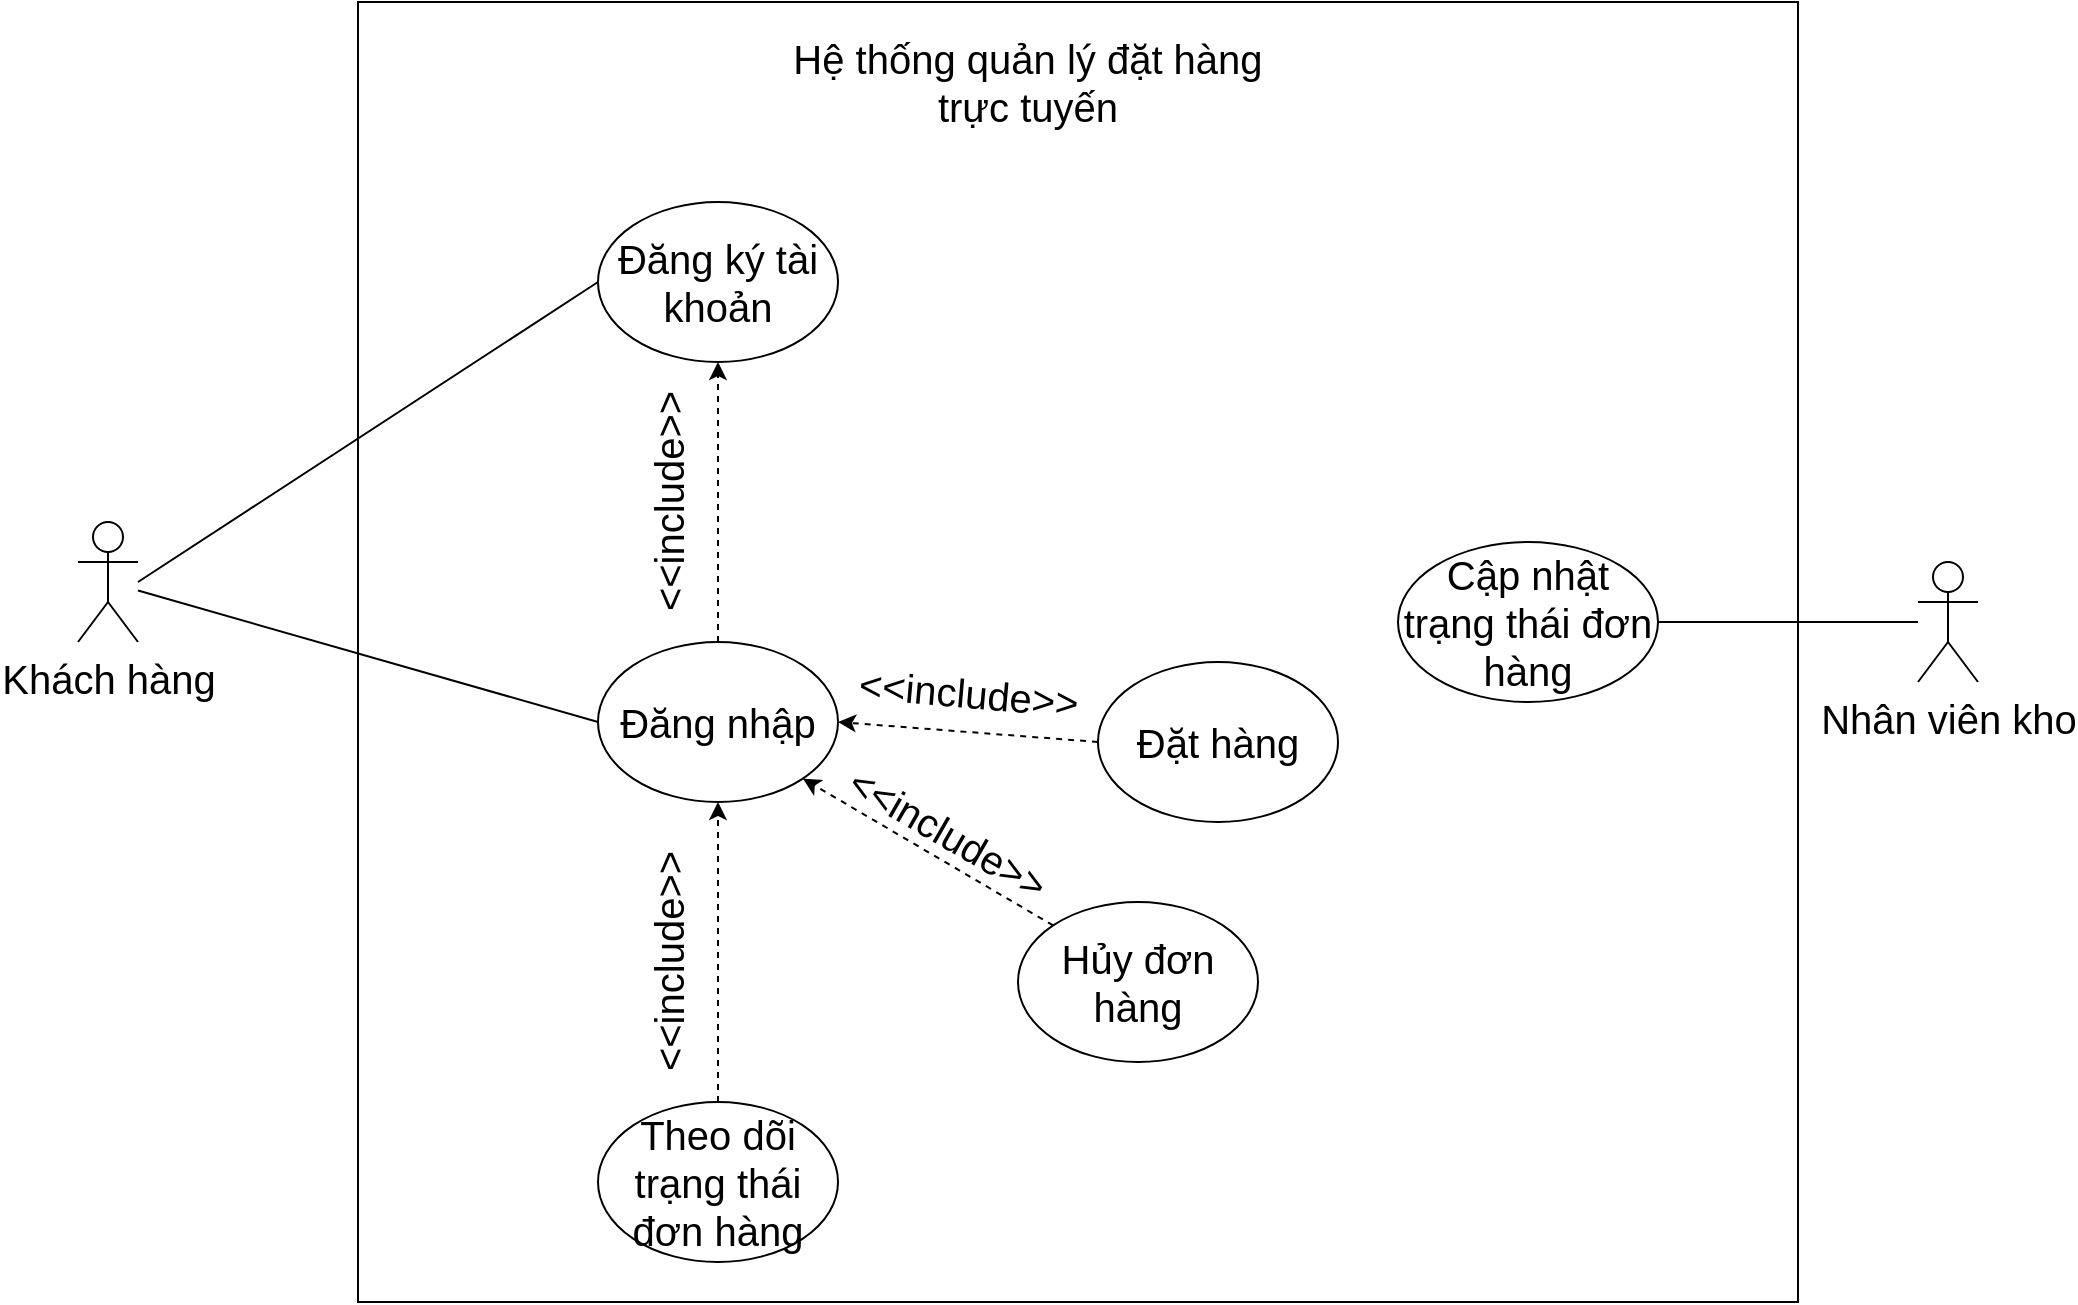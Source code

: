 <mxfile version="24.8.4" pages="4">
  <diagram name="UseCase" id="ci7VGyilfjmVflIaxhgv">
    <mxGraphModel dx="1346" dy="867" grid="1" gridSize="10" guides="1" tooltips="1" connect="1" arrows="1" fold="1" page="1" pageScale="1" pageWidth="850" pageHeight="1100" math="0" shadow="0">
      <root>
        <mxCell id="0" />
        <mxCell id="1" parent="0" />
        <mxCell id="mm309dV-5ZAsee5wpC9--27" value="" style="rounded=0;whiteSpace=wrap;html=1;fillColor=none;fontSize=20;" vertex="1" parent="1">
          <mxGeometry x="550" y="120" width="720" height="650" as="geometry" />
        </mxCell>
        <mxCell id="mm309dV-5ZAsee5wpC9--1" value="Khách hàng" style="shape=umlActor;verticalLabelPosition=bottom;verticalAlign=top;html=1;outlineConnect=0;fontSize=20;" vertex="1" parent="1">
          <mxGeometry x="410" y="380" width="30" height="60" as="geometry" />
        </mxCell>
        <mxCell id="mm309dV-5ZAsee5wpC9--2" value="Nhân viên kho" style="shape=umlActor;verticalLabelPosition=bottom;verticalAlign=top;html=1;outlineConnect=0;fontSize=20;" vertex="1" parent="1">
          <mxGeometry x="1330" y="400" width="30" height="60" as="geometry" />
        </mxCell>
        <mxCell id="mm309dV-5ZAsee5wpC9--3" value="Đăng ký tài khoản" style="ellipse;whiteSpace=wrap;html=1;fontSize=20;" vertex="1" parent="1">
          <mxGeometry x="670" y="220" width="120" height="80" as="geometry" />
        </mxCell>
        <mxCell id="mm309dV-5ZAsee5wpC9--4" value="Đăng nhập" style="ellipse;whiteSpace=wrap;html=1;fontSize=20;" vertex="1" parent="1">
          <mxGeometry x="670" y="440" width="120" height="80" as="geometry" />
        </mxCell>
        <mxCell id="mm309dV-5ZAsee5wpC9--5" value="Đặt hàng" style="ellipse;whiteSpace=wrap;html=1;fontSize=20;" vertex="1" parent="1">
          <mxGeometry x="920" y="450" width="120" height="80" as="geometry" />
        </mxCell>
        <mxCell id="mm309dV-5ZAsee5wpC9--6" value="Theo dõi trạng thái đơn hàng" style="ellipse;whiteSpace=wrap;html=1;fontSize=20;" vertex="1" parent="1">
          <mxGeometry x="670" y="670" width="120" height="80" as="geometry" />
        </mxCell>
        <mxCell id="mm309dV-5ZAsee5wpC9--7" value="Hủy đơn hàng" style="ellipse;whiteSpace=wrap;html=1;fontSize=20;" vertex="1" parent="1">
          <mxGeometry x="880" y="570" width="120" height="80" as="geometry" />
        </mxCell>
        <mxCell id="mm309dV-5ZAsee5wpC9--9" value="Cập nhật trạng thái đơn hàng" style="ellipse;whiteSpace=wrap;html=1;fontSize=20;" vertex="1" parent="1">
          <mxGeometry x="1070" y="390" width="130" height="80" as="geometry" />
        </mxCell>
        <mxCell id="mm309dV-5ZAsee5wpC9--10" value="" style="endArrow=none;html=1;rounded=0;entryX=0;entryY=0.5;entryDx=0;entryDy=0;fontSize=20;" edge="1" parent="1" source="mm309dV-5ZAsee5wpC9--1" target="mm309dV-5ZAsee5wpC9--4">
          <mxGeometry width="50" height="50" relative="1" as="geometry">
            <mxPoint x="910" y="580" as="sourcePoint" />
            <mxPoint x="960" y="530" as="targetPoint" />
          </mxGeometry>
        </mxCell>
        <mxCell id="mm309dV-5ZAsee5wpC9--15" value="" style="endArrow=classic;dashed=1;html=1;rounded=0;entryX=0.5;entryY=1;entryDx=0;entryDy=0;endFill=1;exitX=0.5;exitY=0;exitDx=0;exitDy=0;fontSize=20;" edge="1" parent="1" source="mm309dV-5ZAsee5wpC9--4" target="mm309dV-5ZAsee5wpC9--3">
          <mxGeometry width="50" height="50" relative="1" as="geometry">
            <mxPoint x="810" y="430" as="sourcePoint" />
            <mxPoint x="1050" y="520" as="targetPoint" />
          </mxGeometry>
        </mxCell>
        <mxCell id="mm309dV-5ZAsee5wpC9--16" value="" style="endArrow=classic;dashed=1;html=1;rounded=0;exitX=0;exitY=0.5;exitDx=0;exitDy=0;entryX=1;entryY=0.5;entryDx=0;entryDy=0;endFill=1;fontSize=20;" edge="1" parent="1" source="mm309dV-5ZAsee5wpC9--5" target="mm309dV-5ZAsee5wpC9--4">
          <mxGeometry width="50" height="50" relative="1" as="geometry">
            <mxPoint x="740" y="390" as="sourcePoint" />
            <mxPoint x="740" y="450" as="targetPoint" />
          </mxGeometry>
        </mxCell>
        <mxCell id="mm309dV-5ZAsee5wpC9--17" value="" style="endArrow=none;html=1;rounded=0;entryX=0;entryY=0.5;entryDx=0;entryDy=0;fontSize=20;" edge="1" parent="1" target="mm309dV-5ZAsee5wpC9--3">
          <mxGeometry width="50" height="50" relative="1" as="geometry">
            <mxPoint x="440" y="410" as="sourcePoint" />
            <mxPoint x="1050" y="520" as="targetPoint" />
          </mxGeometry>
        </mxCell>
        <mxCell id="mm309dV-5ZAsee5wpC9--18" value="" style="endArrow=classic;dashed=1;html=1;rounded=0;exitX=0.5;exitY=0;exitDx=0;exitDy=0;entryX=0.5;entryY=1;entryDx=0;entryDy=0;endFill=1;fontSize=20;" edge="1" parent="1" source="mm309dV-5ZAsee5wpC9--6" target="mm309dV-5ZAsee5wpC9--4">
          <mxGeometry width="50" height="50" relative="1" as="geometry">
            <mxPoint x="930" y="560" as="sourcePoint" />
            <mxPoint x="800" y="490" as="targetPoint" />
          </mxGeometry>
        </mxCell>
        <mxCell id="mm309dV-5ZAsee5wpC9--19" value="" style="endArrow=classic;dashed=1;html=1;rounded=0;exitX=0;exitY=0;exitDx=0;exitDy=0;entryX=1;entryY=1;entryDx=0;entryDy=0;endFill=1;fontSize=20;" edge="1" parent="1" source="mm309dV-5ZAsee5wpC9--7" target="mm309dV-5ZAsee5wpC9--4">
          <mxGeometry width="50" height="50" relative="1" as="geometry">
            <mxPoint x="910" y="500" as="sourcePoint" />
            <mxPoint x="800" y="490" as="targetPoint" />
          </mxGeometry>
        </mxCell>
        <mxCell id="mm309dV-5ZAsee5wpC9--20" value="" style="endArrow=none;html=1;rounded=0;exitX=1;exitY=0.5;exitDx=0;exitDy=0;fontSize=20;" edge="1" parent="1" source="mm309dV-5ZAsee5wpC9--9" target="mm309dV-5ZAsee5wpC9--2">
          <mxGeometry width="50" height="50" relative="1" as="geometry">
            <mxPoint x="860" y="570" as="sourcePoint" />
            <mxPoint x="910" y="520" as="targetPoint" />
          </mxGeometry>
        </mxCell>
        <mxCell id="mm309dV-5ZAsee5wpC9--21" value="&amp;lt;&amp;lt;include&amp;gt;&amp;gt;" style="text;html=1;align=center;verticalAlign=middle;resizable=0;points=[];autosize=1;strokeColor=none;fillColor=none;rotation=5;fontSize=20;" vertex="1" parent="1">
          <mxGeometry x="790" y="445" width="130" height="40" as="geometry" />
        </mxCell>
        <mxCell id="mm309dV-5ZAsee5wpC9--23" value="&amp;lt;&amp;lt;include&amp;gt;&amp;gt;" style="text;html=1;align=center;verticalAlign=middle;resizable=0;points=[];autosize=1;strokeColor=none;fillColor=none;rotation=30;fontSize=20;" vertex="1" parent="1">
          <mxGeometry x="780" y="515" width="130" height="40" as="geometry" />
        </mxCell>
        <mxCell id="mm309dV-5ZAsee5wpC9--24" value="&amp;lt;&amp;lt;include&amp;gt;&amp;gt;" style="text;html=1;align=center;verticalAlign=middle;resizable=0;points=[];autosize=1;strokeColor=none;fillColor=none;rotation=-90;fontSize=20;" vertex="1" parent="1">
          <mxGeometry x="640" y="580" width="130" height="40" as="geometry" />
        </mxCell>
        <mxCell id="mm309dV-5ZAsee5wpC9--26" value="&amp;lt;&amp;lt;include&amp;gt;&amp;gt;" style="text;html=1;align=center;verticalAlign=middle;resizable=0;points=[];autosize=1;strokeColor=none;fillColor=none;rotation=-90;fontSize=20;" vertex="1" parent="1">
          <mxGeometry x="640" y="350" width="130" height="40" as="geometry" />
        </mxCell>
        <mxCell id="mm309dV-5ZAsee5wpC9--28" value="Hệ thống quản lý đặt hàng trực tuyến" style="text;html=1;align=center;verticalAlign=middle;whiteSpace=wrap;rounded=0;fontSize=20;" vertex="1" parent="1">
          <mxGeometry x="760" y="120" width="250" height="80" as="geometry" />
        </mxCell>
      </root>
    </mxGraphModel>
  </diagram>
  <diagram id="WhzrF1Cr_-prT0Q-bMP4" name="ClassDiagram">
    <mxGraphModel dx="1884" dy="1214" grid="1" gridSize="10" guides="1" tooltips="1" connect="1" arrows="1" fold="1" page="1" pageScale="1" pageWidth="850" pageHeight="1100" math="0" shadow="0">
      <root>
        <mxCell id="0" />
        <mxCell id="1" parent="0" />
        <mxCell id="U-a_akoh1hnSgeqBZckD-1" value="&lt;code style=&quot;font-size: 20px;&quot;&gt;KhachHang&lt;/code&gt;" style="swimlane;fontStyle=1;align=center;verticalAlign=top;childLayout=stackLayout;horizontal=1;startSize=26;horizontalStack=0;resizeParent=1;resizeParentMax=0;resizeLast=0;collapsible=1;marginBottom=0;whiteSpace=wrap;html=1;fontSize=20;" vertex="1" parent="1">
          <mxGeometry x="200" y="220" width="280" height="400" as="geometry" />
        </mxCell>
        <mxCell id="U-a_akoh1hnSgeqBZckD-2" value="+ maKhachHang: int&lt;div style=&quot;font-size: 20px;&quot;&gt;+ hoTen: String&lt;/div&gt;&lt;div style=&quot;font-size: 20px;&quot;&gt;+ email: String&lt;/div&gt;&lt;div style=&quot;font-size: 20px;&quot;&gt;+ sodienthoai: String&lt;/div&gt;&lt;div style=&quot;font-size: 20px;&quot;&gt;+ matkhau: String&lt;/div&gt;" style="text;strokeColor=none;fillColor=none;align=left;verticalAlign=top;spacingLeft=4;spacingRight=4;overflow=hidden;rotatable=0;points=[[0,0.5],[1,0.5]];portConstraint=eastwest;whiteSpace=wrap;html=1;fontSize=20;" vertex="1" parent="U-a_akoh1hnSgeqBZckD-1">
          <mxGeometry y="26" width="280" height="134" as="geometry" />
        </mxCell>
        <mxCell id="U-a_akoh1hnSgeqBZckD-3" value="" style="line;strokeWidth=1;fillColor=none;align=left;verticalAlign=middle;spacingTop=-1;spacingLeft=3;spacingRight=3;rotatable=0;labelPosition=right;points=[];portConstraint=eastwest;strokeColor=inherit;fontSize=20;" vertex="1" parent="U-a_akoh1hnSgeqBZckD-1">
          <mxGeometry y="160" width="280" height="8" as="geometry" />
        </mxCell>
        <mxCell id="U-a_akoh1hnSgeqBZckD-4" value="+ dangKy()&lt;div style=&quot;font-size: 20px;&quot;&gt;+ dangNhap()&lt;/div&gt;&lt;div style=&quot;font-size: 20px;&quot;&gt;+ datHang(donHang: DonHang)&lt;/div&gt;&lt;div style=&quot;font-size: 20px;&quot;&gt;+ theoDoiDonHang(maDonHang : int)&amp;nbsp;&lt;/div&gt;&lt;div style=&quot;font-size: 20px;&quot;&gt;+ huyDonHang(maDonHang: int)&lt;/div&gt;" style="text;strokeColor=none;fillColor=none;align=left;verticalAlign=top;spacingLeft=4;spacingRight=4;overflow=hidden;rotatable=0;points=[[0,0.5],[1,0.5]];portConstraint=eastwest;whiteSpace=wrap;html=1;fontSize=20;" vertex="1" parent="U-a_akoh1hnSgeqBZckD-1">
          <mxGeometry y="168" width="280" height="232" as="geometry" />
        </mxCell>
        <mxCell id="R3nBNiDSvbwbrTj4Fov0-1" value="&lt;font face=&quot;monospace&quot; style=&quot;font-size: 20px;&quot;&gt;DonHang&lt;/font&gt;" style="swimlane;fontStyle=1;align=center;verticalAlign=top;childLayout=stackLayout;horizontal=1;startSize=26;horizontalStack=0;resizeParent=1;resizeParentMax=0;resizeLast=0;collapsible=1;marginBottom=0;whiteSpace=wrap;html=1;fontSize=20;" vertex="1" parent="1">
          <mxGeometry x="600" y="220" width="310" height="310" as="geometry" />
        </mxCell>
        <mxCell id="R3nBNiDSvbwbrTj4Fov0-2" value="+ maDonHang: int&lt;div style=&quot;font-size: 20px;&quot;&gt;+ ngayDatHang: Date&lt;/div&gt;&lt;div style=&quot;font-size: 20px;&quot;&gt;+ trangthai: String&lt;/div&gt;&lt;div style=&quot;font-size: 20px;&quot;&gt;+ khachHang: KhachHang&lt;/div&gt;&lt;div style=&quot;font-size: 20px;&quot;&gt;+ danhSachMatHang: List&amp;lt;MatHang&amp;gt;&lt;/div&gt;" style="text;strokeColor=none;fillColor=none;align=left;verticalAlign=top;spacingLeft=4;spacingRight=4;overflow=hidden;rotatable=0;points=[[0,0.5],[1,0.5]];portConstraint=eastwest;whiteSpace=wrap;html=1;fontSize=20;" vertex="1" parent="R3nBNiDSvbwbrTj4Fov0-1">
          <mxGeometry y="26" width="310" height="174" as="geometry" />
        </mxCell>
        <mxCell id="R3nBNiDSvbwbrTj4Fov0-3" value="" style="line;strokeWidth=1;fillColor=none;align=left;verticalAlign=middle;spacingTop=-1;spacingLeft=3;spacingRight=3;rotatable=0;labelPosition=right;points=[];portConstraint=eastwest;strokeColor=inherit;fontSize=20;" vertex="1" parent="R3nBNiDSvbwbrTj4Fov0-1">
          <mxGeometry y="200" width="310" height="8" as="geometry" />
        </mxCell>
        <mxCell id="R3nBNiDSvbwbrTj4Fov0-4" value="+ capNhatTrangThai(trangThai: String)&lt;div style=&quot;font-size: 20px;&quot;&gt;+ tinhTongTien()&lt;/div&gt;" style="text;strokeColor=none;fillColor=none;align=left;verticalAlign=top;spacingLeft=4;spacingRight=4;overflow=hidden;rotatable=0;points=[[0,0.5],[1,0.5]];portConstraint=eastwest;whiteSpace=wrap;html=1;fontSize=20;" vertex="1" parent="R3nBNiDSvbwbrTj4Fov0-1">
          <mxGeometry y="208" width="310" height="102" as="geometry" />
        </mxCell>
        <mxCell id="R3nBNiDSvbwbrTj4Fov0-5" value="&lt;code style=&quot;font-size: 20px;&quot;&gt;MatHang&lt;/code&gt;" style="swimlane;fontStyle=1;align=center;verticalAlign=top;childLayout=stackLayout;horizontal=1;startSize=26;horizontalStack=0;resizeParent=1;resizeParentMax=0;resizeLast=0;collapsible=1;marginBottom=0;whiteSpace=wrap;html=1;fontSize=20;" vertex="1" parent="1">
          <mxGeometry x="605" y="640" width="305" height="210" as="geometry" />
        </mxCell>
        <mxCell id="R3nBNiDSvbwbrTj4Fov0-6" value="+ maMatHang: int&lt;div style=&quot;font-size: 20px;&quot;&gt;+ sanPham: SanPham&lt;/div&gt;&lt;div style=&quot;font-size: 20px;&quot;&gt;+ soLuong: int&lt;/div&gt;&lt;div style=&quot;font-size: 20px;&quot;&gt;+ gia: float&lt;/div&gt;" style="text;strokeColor=none;fillColor=none;align=left;verticalAlign=top;spacingLeft=4;spacingRight=4;overflow=hidden;rotatable=0;points=[[0,0.5],[1,0.5]];portConstraint=eastwest;whiteSpace=wrap;html=1;fontSize=20;" vertex="1" parent="R3nBNiDSvbwbrTj4Fov0-5">
          <mxGeometry y="26" width="305" height="124" as="geometry" />
        </mxCell>
        <mxCell id="R3nBNiDSvbwbrTj4Fov0-7" value="" style="line;strokeWidth=1;fillColor=none;align=left;verticalAlign=middle;spacingTop=-1;spacingLeft=3;spacingRight=3;rotatable=0;labelPosition=right;points=[];portConstraint=eastwest;strokeColor=inherit;fontSize=20;" vertex="1" parent="R3nBNiDSvbwbrTj4Fov0-5">
          <mxGeometry y="150" width="305" height="8" as="geometry" />
        </mxCell>
        <mxCell id="R3nBNiDSvbwbrTj4Fov0-8" value="+ tinhTongTienMatHang()" style="text;strokeColor=none;fillColor=none;align=left;verticalAlign=top;spacingLeft=4;spacingRight=4;overflow=hidden;rotatable=0;points=[[0,0.5],[1,0.5]];portConstraint=eastwest;whiteSpace=wrap;html=1;fontSize=20;" vertex="1" parent="R3nBNiDSvbwbrTj4Fov0-5">
          <mxGeometry y="158" width="305" height="52" as="geometry" />
        </mxCell>
        <mxCell id="R3nBNiDSvbwbrTj4Fov0-9" value="&lt;code style=&quot;font-size: 20px;&quot;&gt;SanPham&lt;/code&gt;" style="swimlane;fontStyle=1;align=center;verticalAlign=top;childLayout=stackLayout;horizontal=1;startSize=26;horizontalStack=0;resizeParent=1;resizeParentMax=0;resizeLast=0;collapsible=1;marginBottom=0;whiteSpace=wrap;html=1;fontSize=20;" vertex="1" parent="1">
          <mxGeometry x="1080" y="630" width="320" height="230" as="geometry" />
        </mxCell>
        <mxCell id="R3nBNiDSvbwbrTj4Fov0-10" value="+ maSanPham: int&lt;div style=&quot;font-size: 20px;&quot;&gt;+ tenSanPham: String&lt;/div&gt;&lt;div style=&quot;font-size: 20px;&quot;&gt;+ moTa: String&lt;/div&gt;&lt;div style=&quot;font-size: 20px;&quot;&gt;+ giaSanPham: float&lt;/div&gt;&lt;div style=&quot;font-size: 20px;&quot;&gt;+ tonKho: int&lt;/div&gt;" style="text;strokeColor=none;fillColor=none;align=left;verticalAlign=top;spacingLeft=4;spacingRight=4;overflow=hidden;rotatable=0;points=[[0,0.5],[1,0.5]];portConstraint=eastwest;whiteSpace=wrap;html=1;fontSize=20;" vertex="1" parent="R3nBNiDSvbwbrTj4Fov0-9">
          <mxGeometry y="26" width="320" height="144" as="geometry" />
        </mxCell>
        <mxCell id="R3nBNiDSvbwbrTj4Fov0-11" value="" style="line;strokeWidth=1;fillColor=none;align=left;verticalAlign=middle;spacingTop=-1;spacingLeft=3;spacingRight=3;rotatable=0;labelPosition=right;points=[];portConstraint=eastwest;strokeColor=inherit;fontSize=20;" vertex="1" parent="R3nBNiDSvbwbrTj4Fov0-9">
          <mxGeometry y="170" width="320" height="8" as="geometry" />
        </mxCell>
        <mxCell id="R3nBNiDSvbwbrTj4Fov0-12" value="+ capNhatTonKho()" style="text;strokeColor=none;fillColor=none;align=left;verticalAlign=top;spacingLeft=4;spacingRight=4;overflow=hidden;rotatable=0;points=[[0,0.5],[1,0.5]];portConstraint=eastwest;whiteSpace=wrap;html=1;fontSize=20;" vertex="1" parent="R3nBNiDSvbwbrTj4Fov0-9">
          <mxGeometry y="178" width="320" height="52" as="geometry" />
        </mxCell>
        <mxCell id="R3nBNiDSvbwbrTj4Fov0-13" value="&lt;code style=&quot;font-size: 20px;&quot;&gt;NhanVienKho&lt;/code&gt;" style="swimlane;fontStyle=1;align=center;verticalAlign=top;childLayout=stackLayout;horizontal=1;startSize=26;horizontalStack=0;resizeParent=1;resizeParentMax=0;resizeLast=0;collapsible=1;marginBottom=0;whiteSpace=wrap;html=1;fontSize=20;" vertex="1" parent="1">
          <mxGeometry x="1080" y="220" width="310" height="220" as="geometry" />
        </mxCell>
        <mxCell id="R3nBNiDSvbwbrTj4Fov0-14" value="+ maNhanVien: int&lt;div style=&quot;font-size: 20px;&quot;&gt;+ tenNhanVien: String&lt;/div&gt;&lt;div style=&quot;font-size: 20px;&quot;&gt;+ email: String&lt;/div&gt;" style="text;strokeColor=none;fillColor=none;align=left;verticalAlign=top;spacingLeft=4;spacingRight=4;overflow=hidden;rotatable=0;points=[[0,0.5],[1,0.5]];portConstraint=eastwest;whiteSpace=wrap;html=1;fontSize=20;" vertex="1" parent="R3nBNiDSvbwbrTj4Fov0-13">
          <mxGeometry y="26" width="310" height="94" as="geometry" />
        </mxCell>
        <mxCell id="R3nBNiDSvbwbrTj4Fov0-15" value="" style="line;strokeWidth=1;fillColor=none;align=left;verticalAlign=middle;spacingTop=-1;spacingLeft=3;spacingRight=3;rotatable=0;labelPosition=right;points=[];portConstraint=eastwest;strokeColor=inherit;fontSize=20;" vertex="1" parent="R3nBNiDSvbwbrTj4Fov0-13">
          <mxGeometry y="120" width="310" height="8" as="geometry" />
        </mxCell>
        <mxCell id="R3nBNiDSvbwbrTj4Fov0-16" value="+ capNhatTrangThaiDonHang( donHang: DonHang, trangThai: String)" style="text;strokeColor=none;fillColor=none;align=left;verticalAlign=top;spacingLeft=4;spacingRight=4;overflow=hidden;rotatable=0;points=[[0,0.5],[1,0.5]];portConstraint=eastwest;whiteSpace=wrap;html=1;fontSize=20;" vertex="1" parent="R3nBNiDSvbwbrTj4Fov0-13">
          <mxGeometry y="128" width="310" height="92" as="geometry" />
        </mxCell>
        <mxCell id="R3nBNiDSvbwbrTj4Fov0-17" value="" style="endArrow=none;html=1;rounded=0;entryX=1;entryY=0.5;entryDx=0;entryDy=0;exitX=0;exitY=0.5;exitDx=0;exitDy=0;fontSize=20;" edge="1" parent="1" source="R3nBNiDSvbwbrTj4Fov0-2" target="U-a_akoh1hnSgeqBZckD-2">
          <mxGeometry width="50" height="50" relative="1" as="geometry">
            <mxPoint x="710" y="510" as="sourcePoint" />
            <mxPoint x="760" y="460" as="targetPoint" />
          </mxGeometry>
        </mxCell>
        <mxCell id="R3nBNiDSvbwbrTj4Fov0-20" value="" style="endArrow=diamondThin;endFill=0;endSize=24;html=1;rounded=0;entryX=0.514;entryY=0.989;entryDx=0;entryDy=0;exitX=0.5;exitY=0;exitDx=0;exitDy=0;entryPerimeter=0;fontSize=20;" edge="1" parent="1" source="R3nBNiDSvbwbrTj4Fov0-5" target="R3nBNiDSvbwbrTj4Fov0-4">
          <mxGeometry width="160" relative="1" as="geometry">
            <mxPoint x="690" y="450" as="sourcePoint" />
            <mxPoint x="850" y="450" as="targetPoint" />
          </mxGeometry>
        </mxCell>
        <mxCell id="R3nBNiDSvbwbrTj4Fov0-21" value="1" style="text;html=1;align=center;verticalAlign=middle;resizable=0;points=[];autosize=1;strokeColor=none;fillColor=none;fontSize=20;rotation=-90;" vertex="1" parent="1">
          <mxGeometry x="730" y="530" width="30" height="40" as="geometry" />
        </mxCell>
        <mxCell id="R3nBNiDSvbwbrTj4Fov0-22" value="1..*" style="text;html=1;align=center;verticalAlign=middle;resizable=0;points=[];autosize=1;strokeColor=none;fillColor=none;fontSize=20;rotation=-89;" vertex="1" parent="1">
          <mxGeometry x="720" y="600" width="50" height="40" as="geometry" />
        </mxCell>
        <mxCell id="R3nBNiDSvbwbrTj4Fov0-23" value="1" style="text;html=1;align=center;verticalAlign=middle;resizable=0;points=[];autosize=1;strokeColor=none;fillColor=none;fontSize=20;rotation=15;" vertex="1" parent="1">
          <mxGeometry x="480" y="283" width="30" height="40" as="geometry" />
        </mxCell>
        <mxCell id="R3nBNiDSvbwbrTj4Fov0-24" value="1..*" style="text;html=1;align=center;verticalAlign=middle;resizable=0;points=[];autosize=1;strokeColor=none;fillColor=none;fontSize=20;rotation=15;" vertex="1" parent="1">
          <mxGeometry x="555" y="300" width="50" height="40" as="geometry" />
        </mxCell>
        <mxCell id="R3nBNiDSvbwbrTj4Fov0-25" value="" style="endArrow=none;html=1;rounded=0;exitX=0;exitY=0.5;exitDx=0;exitDy=0;entryX=1;entryY=0.5;entryDx=0;entryDy=0;fontSize=20;" edge="1" parent="1" source="R3nBNiDSvbwbrTj4Fov0-10" target="R3nBNiDSvbwbrTj4Fov0-6">
          <mxGeometry width="50" height="50" relative="1" as="geometry">
            <mxPoint x="670" y="480" as="sourcePoint" />
            <mxPoint x="1090" y="400" as="targetPoint" />
          </mxGeometry>
        </mxCell>
        <mxCell id="R3nBNiDSvbwbrTj4Fov0-26" value="1" style="text;html=1;align=center;verticalAlign=middle;resizable=0;points=[];autosize=1;strokeColor=none;fillColor=none;fontSize=20;" vertex="1" parent="1">
          <mxGeometry x="910" y="700" width="30" height="40" as="geometry" />
        </mxCell>
        <mxCell id="R3nBNiDSvbwbrTj4Fov0-27" value="1" style="text;html=1;align=center;verticalAlign=middle;resizable=0;points=[];autosize=1;strokeColor=none;fillColor=none;fontSize=20;" vertex="1" parent="1">
          <mxGeometry x="1050" y="700" width="30" height="40" as="geometry" />
        </mxCell>
        <mxCell id="R3nBNiDSvbwbrTj4Fov0-28" value="" style="endArrow=none;html=1;rounded=0;exitX=0;exitY=0.5;exitDx=0;exitDy=0;entryX=1;entryY=0.5;entryDx=0;entryDy=0;fontSize=20;" edge="1" parent="1" source="R3nBNiDSvbwbrTj4Fov0-14" target="R3nBNiDSvbwbrTj4Fov0-2">
          <mxGeometry width="50" height="50" relative="1" as="geometry">
            <mxPoint x="1090" y="628" as="sourcePoint" />
            <mxPoint x="845" y="628" as="targetPoint" />
          </mxGeometry>
        </mxCell>
        <mxCell id="R3nBNiDSvbwbrTj4Fov0-29" value="1" style="text;html=1;align=center;verticalAlign=middle;resizable=0;points=[];autosize=1;strokeColor=none;fillColor=none;fontSize=20;rotation=-20;" vertex="1" parent="1">
          <mxGeometry x="1050" y="260" width="30" height="40" as="geometry" />
        </mxCell>
        <mxCell id="R3nBNiDSvbwbrTj4Fov0-30" value="1..*" style="text;html=1;align=center;verticalAlign=middle;resizable=0;points=[];autosize=1;strokeColor=none;fillColor=none;fontSize=20;rotation=-18;" vertex="1" parent="1">
          <mxGeometry x="910" y="300" width="50" height="40" as="geometry" />
        </mxCell>
      </root>
    </mxGraphModel>
  </diagram>
  <diagram id="15aJqeHi3QdkAI0hR_4S" name="StateDiagram">
    <mxGraphModel dx="1570" dy="1012" grid="1" gridSize="10" guides="1" tooltips="1" connect="1" arrows="1" fold="1" page="1" pageScale="1" pageWidth="850" pageHeight="1100" math="0" shadow="0">
      <root>
        <mxCell id="0" />
        <mxCell id="1" parent="0" />
        <mxCell id="5hjxoHOC8faWbhB_GRTn-21" value="" style="rounded=1;whiteSpace=wrap;html=1;fillColor=none;" vertex="1" parent="1">
          <mxGeometry x="610" y="130" width="410" height="60" as="geometry" />
        </mxCell>
        <mxCell id="5hjxoHOC8faWbhB_GRTn-1" value="&lt;b style=&quot;font-size: 20px;&quot;&gt;Pending&lt;/b&gt;" style="rounded=1;whiteSpace=wrap;html=1;fontSize=20;" vertex="1" parent="1">
          <mxGeometry x="360" y="280" width="120" height="60" as="geometry" />
        </mxCell>
        <mxCell id="5hjxoHOC8faWbhB_GRTn-9" value="" style="edgeStyle=orthogonalEdgeStyle;rounded=0;orthogonalLoop=1;jettySize=auto;html=1;exitX=0.5;exitY=1;exitDx=0;exitDy=0;fontSize=20;" edge="1" parent="1" source="5hjxoHOC8faWbhB_GRTn-1" target="5hjxoHOC8faWbhB_GRTn-5">
          <mxGeometry relative="1" as="geometry">
            <Array as="points">
              <mxPoint x="420" y="470" />
            </Array>
          </mxGeometry>
        </mxCell>
        <mxCell id="5hjxoHOC8faWbhB_GRTn-2" value="&lt;strong style=&quot;font-size: 20px;&quot;&gt;Processing&lt;/strong&gt;" style="rounded=1;whiteSpace=wrap;html=1;fontSize=20;" vertex="1" parent="1">
          <mxGeometry x="680" y="280" width="120" height="60" as="geometry" />
        </mxCell>
        <mxCell id="5hjxoHOC8faWbhB_GRTn-3" value="&lt;strong style=&quot;font-size: 20px;&quot;&gt;Shipped&lt;/strong&gt;" style="rounded=1;whiteSpace=wrap;html=1;fontSize=20;" vertex="1" parent="1">
          <mxGeometry x="1010" y="280" width="120" height="60" as="geometry" />
        </mxCell>
        <mxCell id="5hjxoHOC8faWbhB_GRTn-4" value="&lt;b style=&quot;font-size: 20px;&quot;&gt;Delivered&lt;/b&gt;" style="rounded=1;whiteSpace=wrap;html=1;fontSize=20;" vertex="1" parent="1">
          <mxGeometry x="1310" y="280" width="120" height="60" as="geometry" />
        </mxCell>
        <mxCell id="5hjxoHOC8faWbhB_GRTn-10" value="" style="edgeStyle=orthogonalEdgeStyle;rounded=0;orthogonalLoop=1;jettySize=auto;html=1;fontSize=20;" edge="1" parent="1" source="5hjxoHOC8faWbhB_GRTn-5" target="5hjxoHOC8faWbhB_GRTn-6">
          <mxGeometry relative="1" as="geometry" />
        </mxCell>
        <mxCell id="5hjxoHOC8faWbhB_GRTn-5" value="&lt;strong style=&quot;font-size: 20px;&quot;&gt;Cancelled&lt;/strong&gt;" style="rounded=1;whiteSpace=wrap;html=1;fontSize=20;" vertex="1" parent="1">
          <mxGeometry x="635" y="440" width="120" height="60" as="geometry" />
        </mxCell>
        <mxCell id="5hjxoHOC8faWbhB_GRTn-6" value="" style="ellipse;html=1;shape=endState;fillColor=#000000;strokeColor=#ff0000;fontSize=20;" vertex="1" parent="1">
          <mxGeometry x="680" y="600" width="30" height="30" as="geometry" />
        </mxCell>
        <mxCell id="5hjxoHOC8faWbhB_GRTn-14" value="" style="edgeStyle=orthogonalEdgeStyle;rounded=0;orthogonalLoop=1;jettySize=auto;html=1;fontSize=20;" edge="1" parent="1" source="5hjxoHOC8faWbhB_GRTn-7" target="5hjxoHOC8faWbhB_GRTn-1">
          <mxGeometry relative="1" as="geometry" />
        </mxCell>
        <mxCell id="5hjxoHOC8faWbhB_GRTn-7" value="" style="ellipse;whiteSpace=wrap;html=1;aspect=fixed;fillColor=#000000;fontSize=20;" vertex="1" parent="1">
          <mxGeometry x="260" y="295" width="30" height="30" as="geometry" />
        </mxCell>
        <mxCell id="5hjxoHOC8faWbhB_GRTn-8" value="" style="endArrow=classic;html=1;rounded=0;exitX=1;exitY=0.5;exitDx=0;exitDy=0;entryX=0;entryY=0.5;entryDx=0;entryDy=0;fontSize=20;" edge="1" parent="1" source="5hjxoHOC8faWbhB_GRTn-1" target="5hjxoHOC8faWbhB_GRTn-2">
          <mxGeometry width="50" height="50" relative="1" as="geometry">
            <mxPoint x="640" y="340" as="sourcePoint" />
            <mxPoint x="690" y="290" as="targetPoint" />
          </mxGeometry>
        </mxCell>
        <mxCell id="5hjxoHOC8faWbhB_GRTn-11" value="" style="endArrow=classic;html=1;rounded=0;exitX=1;exitY=0.5;exitDx=0;exitDy=0;entryX=0;entryY=0.5;entryDx=0;entryDy=0;fontSize=20;" edge="1" parent="1" source="5hjxoHOC8faWbhB_GRTn-2" target="5hjxoHOC8faWbhB_GRTn-3">
          <mxGeometry width="50" height="50" relative="1" as="geometry">
            <mxPoint x="600" y="280" as="sourcePoint" />
            <mxPoint x="650" y="230" as="targetPoint" />
          </mxGeometry>
        </mxCell>
        <mxCell id="5hjxoHOC8faWbhB_GRTn-12" value="" style="endArrow=classic;html=1;rounded=0;exitX=1;exitY=0.5;exitDx=0;exitDy=0;entryX=0;entryY=0.5;entryDx=0;entryDy=0;fontSize=20;" edge="1" parent="1" source="5hjxoHOC8faWbhB_GRTn-3" target="5hjxoHOC8faWbhB_GRTn-4">
          <mxGeometry width="50" height="50" relative="1" as="geometry">
            <mxPoint x="600" y="280" as="sourcePoint" />
            <mxPoint x="650" y="230" as="targetPoint" />
          </mxGeometry>
        </mxCell>
        <mxCell id="5hjxoHOC8faWbhB_GRTn-13" value="" style="endArrow=classic;html=1;rounded=0;exitX=0.5;exitY=1;exitDx=0;exitDy=0;entryX=1;entryY=0.5;entryDx=0;entryDy=0;edgeStyle=orthogonalEdgeStyle;fontSize=20;" edge="1" parent="1" source="5hjxoHOC8faWbhB_GRTn-4" target="5hjxoHOC8faWbhB_GRTn-6">
          <mxGeometry width="50" height="50" relative="1" as="geometry">
            <mxPoint x="600" y="280" as="sourcePoint" />
            <mxPoint x="650" y="230" as="targetPoint" />
          </mxGeometry>
        </mxCell>
        <mxCell id="5hjxoHOC8faWbhB_GRTn-15" value="Hủy đơn" style="text;html=1;align=center;verticalAlign=middle;resizable=0;points=[];autosize=1;strokeColor=none;fillColor=none;fontSize=20;" vertex="1" parent="1">
          <mxGeometry x="440" y="435" width="100" height="40" as="geometry" />
        </mxCell>
        <mxCell id="5hjxoHOC8faWbhB_GRTn-16" value="Xác nhận xử lý đơn" style="text;html=1;align=center;verticalAlign=middle;resizable=0;points=[];autosize=1;strokeColor=none;fillColor=none;fontSize=20;" vertex="1" parent="1">
          <mxGeometry x="480" y="275" width="200" height="40" as="geometry" />
        </mxCell>
        <mxCell id="5hjxoHOC8faWbhB_GRTn-17" value="Đơn hàng sẵn sàng" style="text;html=1;align=center;verticalAlign=middle;resizable=0;points=[];autosize=1;strokeColor=none;fillColor=none;fontSize=20;" vertex="1" parent="1">
          <mxGeometry x="800" y="275" width="200" height="40" as="geometry" />
        </mxCell>
        <mxCell id="5hjxoHOC8faWbhB_GRTn-18" value="Đơn hàng giao" style="text;html=1;align=center;verticalAlign=middle;resizable=0;points=[];autosize=1;strokeColor=none;fillColor=none;fontSize=20;" vertex="1" parent="1">
          <mxGeometry x="1140" y="275" width="160" height="40" as="geometry" />
        </mxCell>
        <mxCell id="5hjxoHOC8faWbhB_GRTn-19" value="State Diagram cho Đối Tượng Order" style="text;html=1;align=center;verticalAlign=middle;resizable=0;points=[];autosize=1;strokeColor=none;fillColor=none;rounded=0;fontSize=20;" vertex="1" parent="1">
          <mxGeometry x="635" y="140" width="350" height="40" as="geometry" />
        </mxCell>
      </root>
    </mxGraphModel>
  </diagram>
  <diagram id="2xBAt9A-uomSxOk-T4KD" name="usecase chucnang tong">
    <mxGraphModel dx="1346" dy="867" grid="1" gridSize="10" guides="1" tooltips="1" connect="1" arrows="1" fold="1" page="1" pageScale="1" pageWidth="850" pageHeight="1100" math="0" shadow="0">
      <root>
        <mxCell id="0" />
        <mxCell id="1" parent="0" />
        <mxCell id="AWlb7RXRtUzZxOz_MQbz-1" value="" style="rounded=0;whiteSpace=wrap;html=1;fillColor=none;fontSize=20;" vertex="1" parent="1">
          <mxGeometry x="550" y="120" width="720" height="650" as="geometry" />
        </mxCell>
        <mxCell id="AWlb7RXRtUzZxOz_MQbz-2" value="Người dùng" style="shape=umlActor;verticalLabelPosition=bottom;verticalAlign=top;html=1;outlineConnect=0;fontSize=20;" vertex="1" parent="1">
          <mxGeometry x="410" y="380" width="30" height="60" as="geometry" />
        </mxCell>
        <mxCell id="AWlb7RXRtUzZxOz_MQbz-4" value="Đăng ký tài khoản" style="ellipse;whiteSpace=wrap;html=1;fontSize=20;" vertex="1" parent="1">
          <mxGeometry x="670" y="220" width="120" height="80" as="geometry" />
        </mxCell>
        <mxCell id="AWlb7RXRtUzZxOz_MQbz-5" value="Đăng nhập" style="ellipse;whiteSpace=wrap;html=1;fontSize=20;" vertex="1" parent="1">
          <mxGeometry x="670" y="440" width="120" height="80" as="geometry" />
        </mxCell>
        <mxCell id="AWlb7RXRtUzZxOz_MQbz-6" value="Quản lý hóa đơn" style="ellipse;whiteSpace=wrap;html=1;fontSize=20;" vertex="1" parent="1">
          <mxGeometry x="950" y="440" width="150" height="90" as="geometry" />
        </mxCell>
        <mxCell id="AWlb7RXRtUzZxOz_MQbz-7" value="Quản lý người dùng" style="ellipse;whiteSpace=wrap;html=1;fontSize=20;" vertex="1" parent="1">
          <mxGeometry x="670" y="670" width="120" height="80" as="geometry" />
        </mxCell>
        <mxCell id="AWlb7RXRtUzZxOz_MQbz-8" value="Quản lý khóa học" style="ellipse;whiteSpace=wrap;html=1;fontSize=20;" vertex="1" parent="1">
          <mxGeometry x="880" y="570" width="130" height="90" as="geometry" />
        </mxCell>
        <mxCell id="AWlb7RXRtUzZxOz_MQbz-10" value="" style="endArrow=none;html=1;rounded=0;entryX=0;entryY=0.5;entryDx=0;entryDy=0;fontSize=20;" edge="1" parent="1" source="AWlb7RXRtUzZxOz_MQbz-2" target="AWlb7RXRtUzZxOz_MQbz-5">
          <mxGeometry width="50" height="50" relative="1" as="geometry">
            <mxPoint x="910" y="580" as="sourcePoint" />
            <mxPoint x="960" y="530" as="targetPoint" />
          </mxGeometry>
        </mxCell>
        <mxCell id="AWlb7RXRtUzZxOz_MQbz-11" value="" style="endArrow=classic;dashed=1;html=1;rounded=0;entryX=0.5;entryY=1;entryDx=0;entryDy=0;endFill=1;exitX=0.5;exitY=0;exitDx=0;exitDy=0;fontSize=20;" edge="1" parent="1" source="AWlb7RXRtUzZxOz_MQbz-5" target="AWlb7RXRtUzZxOz_MQbz-4">
          <mxGeometry width="50" height="50" relative="1" as="geometry">
            <mxPoint x="810" y="430" as="sourcePoint" />
            <mxPoint x="1050" y="520" as="targetPoint" />
          </mxGeometry>
        </mxCell>
        <mxCell id="AWlb7RXRtUzZxOz_MQbz-12" value="" style="endArrow=classic;dashed=1;html=1;rounded=0;exitX=0;exitY=0.5;exitDx=0;exitDy=0;entryX=1;entryY=0.5;entryDx=0;entryDy=0;endFill=1;fontSize=20;" edge="1" parent="1" source="AWlb7RXRtUzZxOz_MQbz-6" target="AWlb7RXRtUzZxOz_MQbz-5">
          <mxGeometry width="50" height="50" relative="1" as="geometry">
            <mxPoint x="740" y="390" as="sourcePoint" />
            <mxPoint x="740" y="450" as="targetPoint" />
          </mxGeometry>
        </mxCell>
        <mxCell id="AWlb7RXRtUzZxOz_MQbz-13" value="" style="endArrow=none;html=1;rounded=0;entryX=0;entryY=0.5;entryDx=0;entryDy=0;fontSize=20;" edge="1" parent="1" target="AWlb7RXRtUzZxOz_MQbz-4">
          <mxGeometry width="50" height="50" relative="1" as="geometry">
            <mxPoint x="440" y="410" as="sourcePoint" />
            <mxPoint x="1050" y="520" as="targetPoint" />
          </mxGeometry>
        </mxCell>
        <mxCell id="AWlb7RXRtUzZxOz_MQbz-14" value="" style="endArrow=classic;dashed=1;html=1;rounded=0;exitX=0.5;exitY=0;exitDx=0;exitDy=0;entryX=0.5;entryY=1;entryDx=0;entryDy=0;endFill=1;fontSize=20;" edge="1" parent="1" source="AWlb7RXRtUzZxOz_MQbz-7" target="AWlb7RXRtUzZxOz_MQbz-5">
          <mxGeometry width="50" height="50" relative="1" as="geometry">
            <mxPoint x="930" y="560" as="sourcePoint" />
            <mxPoint x="800" y="490" as="targetPoint" />
          </mxGeometry>
        </mxCell>
        <mxCell id="AWlb7RXRtUzZxOz_MQbz-15" value="" style="endArrow=classic;dashed=1;html=1;rounded=0;exitX=0;exitY=0;exitDx=0;exitDy=0;entryX=1;entryY=1;entryDx=0;entryDy=0;endFill=1;fontSize=20;" edge="1" parent="1" source="AWlb7RXRtUzZxOz_MQbz-8" target="AWlb7RXRtUzZxOz_MQbz-5">
          <mxGeometry width="50" height="50" relative="1" as="geometry">
            <mxPoint x="910" y="500" as="sourcePoint" />
            <mxPoint x="800" y="490" as="targetPoint" />
          </mxGeometry>
        </mxCell>
        <mxCell id="AWlb7RXRtUzZxOz_MQbz-17" value="&amp;lt;&amp;lt;include&amp;gt;&amp;gt;" style="text;html=1;align=center;verticalAlign=middle;resizable=0;points=[];autosize=1;strokeColor=none;fillColor=none;rotation=0;fontSize=20;" vertex="1" parent="1">
          <mxGeometry x="810" y="440" width="130" height="40" as="geometry" />
        </mxCell>
        <mxCell id="AWlb7RXRtUzZxOz_MQbz-18" value="&amp;lt;&amp;lt;include&amp;gt;&amp;gt;" style="text;html=1;align=center;verticalAlign=middle;resizable=0;points=[];autosize=1;strokeColor=none;fillColor=none;rotation=30;fontSize=20;" vertex="1" parent="1">
          <mxGeometry x="780" y="515" width="130" height="40" as="geometry" />
        </mxCell>
        <mxCell id="AWlb7RXRtUzZxOz_MQbz-19" value="&amp;lt;&amp;lt;include&amp;gt;&amp;gt;" style="text;html=1;align=center;verticalAlign=middle;resizable=0;points=[];autosize=1;strokeColor=none;fillColor=none;rotation=-90;fontSize=20;" vertex="1" parent="1">
          <mxGeometry x="650" y="580" width="130" height="40" as="geometry" />
        </mxCell>
        <mxCell id="AWlb7RXRtUzZxOz_MQbz-20" value="&amp;lt;&amp;lt;include&amp;gt;&amp;gt;" style="text;html=1;align=center;verticalAlign=middle;resizable=0;points=[];autosize=1;strokeColor=none;fillColor=none;rotation=-90;fontSize=20;" vertex="1" parent="1">
          <mxGeometry x="640" y="350" width="130" height="40" as="geometry" />
        </mxCell>
        <mxCell id="AWlb7RXRtUzZxOz_MQbz-21" value="Hệ thống quản lý trường học" style="text;html=1;align=center;verticalAlign=middle;whiteSpace=wrap;rounded=0;fontSize=20;" vertex="1" parent="1">
          <mxGeometry x="760" y="120" width="250" height="80" as="geometry" />
        </mxCell>
        <mxCell id="AWlb7RXRtUzZxOz_MQbz-23" value="Tìm kiếm" style="ellipse;whiteSpace=wrap;html=1;fontSize=20;" vertex="1" parent="1">
          <mxGeometry x="940" y="260" width="150" height="90" as="geometry" />
        </mxCell>
        <mxCell id="AWlb7RXRtUzZxOz_MQbz-24" value="" style="endArrow=classic;dashed=1;html=1;rounded=0;exitX=0;exitY=1;exitDx=0;exitDy=0;entryX=1;entryY=0;entryDx=0;entryDy=0;endFill=1;fontSize=20;" edge="1" parent="1" source="AWlb7RXRtUzZxOz_MQbz-23" target="AWlb7RXRtUzZxOz_MQbz-5">
          <mxGeometry width="50" height="50" relative="1" as="geometry">
            <mxPoint x="960" y="495" as="sourcePoint" />
            <mxPoint x="800" y="490" as="targetPoint" />
          </mxGeometry>
        </mxCell>
        <mxCell id="AWlb7RXRtUzZxOz_MQbz-25" value="&amp;lt;&amp;lt;include&amp;gt;&amp;gt;" style="text;html=1;align=center;verticalAlign=middle;resizable=0;points=[];autosize=1;strokeColor=none;fillColor=none;rotation=-31;fontSize=20;" vertex="1" parent="1">
          <mxGeometry x="800" y="350" width="130" height="40" as="geometry" />
        </mxCell>
      </root>
    </mxGraphModel>
  </diagram>
</mxfile>
